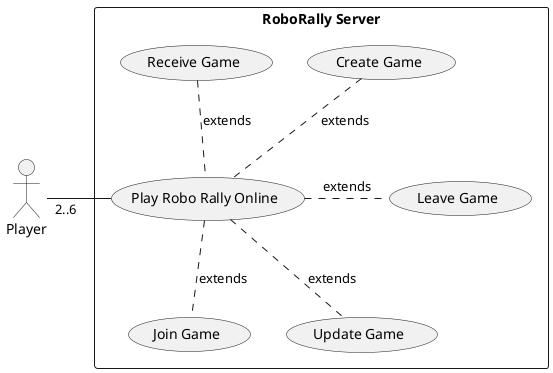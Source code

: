 @startuml
rectangle "RoboRally Server" {
    usecase (Play Robo Rally Online) as play
    usecase (Create Game) as create
    usecase (Join Game) as join
    usecase (Leave Game) as leave
    usecase (Update Game) as update
    usecase (Receive Game) as receive
}

Player "2..6" -r- play : \t

create .d. play : extends
join .u. play : extends
leave .l. play : extends
update .u. play : extends
receive .. play : extends
@enduml